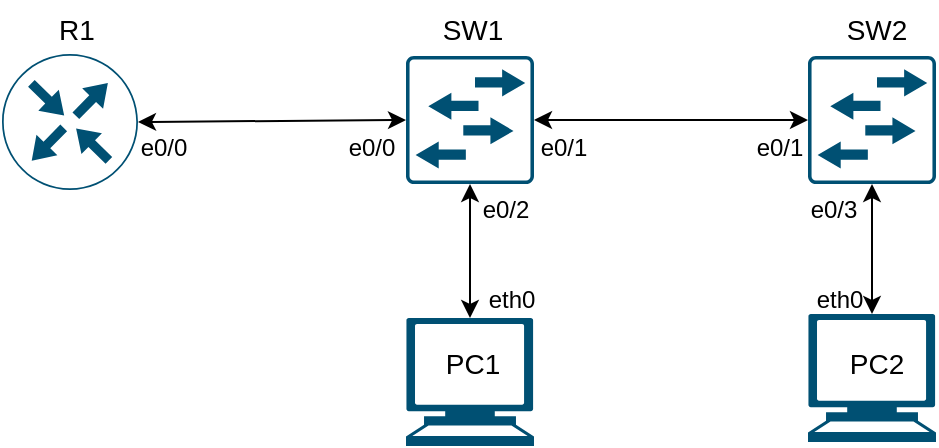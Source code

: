 <mxfile version="24.1.0" type="device">
  <diagram name="Страница — 1" id="0bEZf0fUsmDgSknhntUg">
    <mxGraphModel dx="984" dy="718" grid="1" gridSize="1" guides="1" tooltips="1" connect="1" arrows="1" fold="1" page="1" pageScale="1" pageWidth="1169" pageHeight="827" math="0" shadow="0">
      <root>
        <mxCell id="0" />
        <mxCell id="1" parent="0" />
        <mxCell id="itPlnTGP0aZHq-of9JMb-3" value="" style="edgeStyle=orthogonalEdgeStyle;rounded=0;orthogonalLoop=1;jettySize=auto;html=1;startArrow=classic;startFill=1;" parent="1" source="itPlnTGP0aZHq-of9JMb-1" target="itPlnTGP0aZHq-of9JMb-2" edge="1">
          <mxGeometry relative="1" as="geometry" />
        </mxCell>
        <mxCell id="itPlnTGP0aZHq-of9JMb-5" value="" style="edgeStyle=orthogonalEdgeStyle;rounded=0;orthogonalLoop=1;jettySize=auto;html=1;startArrow=classic;startFill=1;" parent="1" source="itPlnTGP0aZHq-of9JMb-1" target="itPlnTGP0aZHq-of9JMb-4" edge="1">
          <mxGeometry relative="1" as="geometry" />
        </mxCell>
        <mxCell id="itPlnTGP0aZHq-of9JMb-1" value="" style="points=[[0.015,0.015,0],[0.985,0.015,0],[0.985,0.985,0],[0.015,0.985,0],[0.25,0,0],[0.5,0,0],[0.75,0,0],[1,0.25,0],[1,0.5,0],[1,0.75,0],[0.75,1,0],[0.5,1,0],[0.25,1,0],[0,0.75,0],[0,0.5,0],[0,0.25,0]];verticalLabelPosition=bottom;html=1;verticalAlign=top;aspect=fixed;align=center;pointerEvents=1;shape=mxgraph.cisco19.rect;prIcon=l2_switch;strokeColor=#005073;shadow=0;fillColor=none;" parent="1" vertex="1">
          <mxGeometry x="249" y="58" width="64" height="64" as="geometry" />
        </mxCell>
        <mxCell id="itPlnTGP0aZHq-of9JMb-7" value="" style="edgeStyle=orthogonalEdgeStyle;rounded=0;orthogonalLoop=1;jettySize=auto;html=1;startArrow=classic;startFill=1;" parent="1" source="itPlnTGP0aZHq-of9JMb-2" target="itPlnTGP0aZHq-of9JMb-6" edge="1">
          <mxGeometry relative="1" as="geometry" />
        </mxCell>
        <mxCell id="itPlnTGP0aZHq-of9JMb-2" value="" style="points=[[0.015,0.015,0],[0.985,0.015,0],[0.985,0.985,0],[0.015,0.985,0],[0.25,0,0],[0.5,0,0],[0.75,0,0],[1,0.25,0],[1,0.5,0],[1,0.75,0],[0.75,1,0],[0.5,1,0],[0.25,1,0],[0,0.75,0],[0,0.5,0],[0,0.25,0]];verticalLabelPosition=bottom;html=1;verticalAlign=top;aspect=fixed;align=center;pointerEvents=1;shape=mxgraph.cisco19.rect;prIcon=l2_switch;strokeColor=#005073;shadow=0;fillColor=none;" parent="1" vertex="1">
          <mxGeometry x="450" y="58" width="64" height="64" as="geometry" />
        </mxCell>
        <mxCell id="itPlnTGP0aZHq-of9JMb-4" value="" style="shape=mxgraph.signs.tech.computer;html=1;pointerEvents=1;strokeColor=none;verticalLabelPosition=bottom;verticalAlign=top;align=center;shadow=0;fillColor=#005073;" parent="1" vertex="1">
          <mxGeometry x="249" y="189" width="64" height="64" as="geometry" />
        </mxCell>
        <mxCell id="itPlnTGP0aZHq-of9JMb-6" value="" style="shape=mxgraph.signs.tech.computer;html=1;pointerEvents=1;strokeColor=none;verticalLabelPosition=bottom;verticalAlign=top;align=center;shadow=0;fillColor=#005073;" parent="1" vertex="1">
          <mxGeometry x="450" y="187" width="64" height="64" as="geometry" />
        </mxCell>
        <mxCell id="itPlnTGP0aZHq-of9JMb-8" value="" style="points=[[0.5,0,0],[1,0.5,0],[0.5,1,0],[0,0.5,0],[0.145,0.145,0],[0.856,0.145,0],[0.855,0.856,0],[0.145,0.855,0]];verticalLabelPosition=bottom;html=1;verticalAlign=top;aspect=fixed;align=center;pointerEvents=1;shape=mxgraph.cisco19.rect;prIcon=router;strokeColor=#005073;fillColor=none;strokeWidth=1;shadow=0;" parent="1" vertex="1">
          <mxGeometry x="47" y="57" width="68" height="68" as="geometry" />
        </mxCell>
        <mxCell id="itPlnTGP0aZHq-of9JMb-9" value="" style="endArrow=classic;startArrow=classic;html=1;rounded=0;entryX=0;entryY=0.5;entryDx=0;entryDy=0;entryPerimeter=0;exitX=1;exitY=0.5;exitDx=0;exitDy=0;exitPerimeter=0;" parent="1" source="itPlnTGP0aZHq-of9JMb-8" target="itPlnTGP0aZHq-of9JMb-1" edge="1">
          <mxGeometry width="50" height="50" relative="1" as="geometry">
            <mxPoint x="183" y="160" as="sourcePoint" />
            <mxPoint x="233" y="110" as="targetPoint" />
          </mxGeometry>
        </mxCell>
        <mxCell id="itPlnTGP0aZHq-of9JMb-10" value="&lt;font style=&quot;font-size: 14px;&quot;&gt;R1&lt;/font&gt;" style="text;html=1;align=center;verticalAlign=middle;resizable=0;points=[];autosize=1;strokeColor=none;fillColor=none;" parent="1" vertex="1">
          <mxGeometry x="65" y="30" width="37" height="30" as="geometry" />
        </mxCell>
        <mxCell id="itPlnTGP0aZHq-of9JMb-11" value="&lt;font style=&quot;font-size: 14px;&quot;&gt;SW1&lt;/font&gt;" style="text;html=1;align=center;verticalAlign=middle;resizable=0;points=[];autosize=1;strokeColor=none;fillColor=none;" parent="1" vertex="1">
          <mxGeometry x="257" y="30" width="49" height="30" as="geometry" />
        </mxCell>
        <mxCell id="itPlnTGP0aZHq-of9JMb-12" value="&lt;font style=&quot;font-size: 14px;&quot;&gt;SW2&lt;/font&gt;" style="text;html=1;align=center;verticalAlign=middle;resizable=0;points=[];autosize=1;strokeColor=none;fillColor=none;" parent="1" vertex="1">
          <mxGeometry x="459" y="30" width="49" height="30" as="geometry" />
        </mxCell>
        <mxCell id="itPlnTGP0aZHq-of9JMb-13" value="&lt;font style=&quot;font-size: 14px;&quot;&gt;PC1&lt;/font&gt;" style="text;html=1;align=center;verticalAlign=middle;resizable=0;points=[];autosize=1;strokeColor=none;fillColor=none;" parent="1" vertex="1">
          <mxGeometry x="258.5" y="197" width="46" height="30" as="geometry" />
        </mxCell>
        <mxCell id="itPlnTGP0aZHq-of9JMb-14" value="&lt;font style=&quot;font-size: 14px;&quot;&gt;PC2&lt;/font&gt;" style="text;html=1;align=center;verticalAlign=middle;resizable=0;points=[];autosize=1;strokeColor=none;fillColor=none;" parent="1" vertex="1">
          <mxGeometry x="460.5" y="197" width="46" height="30" as="geometry" />
        </mxCell>
        <mxCell id="itPlnTGP0aZHq-of9JMb-15" value="e0/0" style="text;html=1;align=center;verticalAlign=middle;whiteSpace=wrap;rounded=0;" parent="1" vertex="1">
          <mxGeometry x="98" y="89" width="60" height="30" as="geometry" />
        </mxCell>
        <mxCell id="itPlnTGP0aZHq-of9JMb-16" value="e0/0" style="text;html=1;align=center;verticalAlign=middle;whiteSpace=wrap;rounded=0;" parent="1" vertex="1">
          <mxGeometry x="202" y="89" width="60" height="30" as="geometry" />
        </mxCell>
        <mxCell id="itPlnTGP0aZHq-of9JMb-17" value="e0/1" style="text;html=1;align=center;verticalAlign=middle;whiteSpace=wrap;rounded=0;" parent="1" vertex="1">
          <mxGeometry x="298" y="89" width="60" height="30" as="geometry" />
        </mxCell>
        <mxCell id="itPlnTGP0aZHq-of9JMb-18" value="e0/1" style="text;html=1;align=center;verticalAlign=middle;whiteSpace=wrap;rounded=0;" parent="1" vertex="1">
          <mxGeometry x="406" y="89" width="60" height="30" as="geometry" />
        </mxCell>
        <mxCell id="itPlnTGP0aZHq-of9JMb-19" value="e0/2" style="text;html=1;align=center;verticalAlign=middle;whiteSpace=wrap;rounded=0;" parent="1" vertex="1">
          <mxGeometry x="269" y="120" width="60" height="30" as="geometry" />
        </mxCell>
        <mxCell id="itPlnTGP0aZHq-of9JMb-20" value="e0/3" style="text;html=1;align=center;verticalAlign=middle;whiteSpace=wrap;rounded=0;" parent="1" vertex="1">
          <mxGeometry x="433" y="120" width="60" height="30" as="geometry" />
        </mxCell>
        <mxCell id="itPlnTGP0aZHq-of9JMb-21" value="eth0" style="text;html=1;align=center;verticalAlign=middle;whiteSpace=wrap;rounded=0;" parent="1" vertex="1">
          <mxGeometry x="272" y="165" width="60" height="30" as="geometry" />
        </mxCell>
        <mxCell id="itPlnTGP0aZHq-of9JMb-22" value="eth0" style="text;html=1;align=center;verticalAlign=middle;whiteSpace=wrap;rounded=0;" parent="1" vertex="1">
          <mxGeometry x="436" y="165" width="60" height="30" as="geometry" />
        </mxCell>
      </root>
    </mxGraphModel>
  </diagram>
</mxfile>
